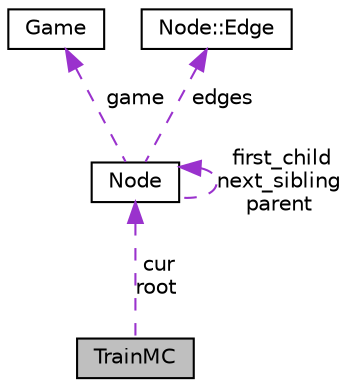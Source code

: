 digraph "TrainMC"
{
 // LATEX_PDF_SIZE
  edge [fontname="Helvetica",fontsize="10",labelfontname="Helvetica",labelfontsize="10"];
  node [fontname="Helvetica",fontsize="10",shape=record];
  Node1 [label="TrainMC",height=0.2,width=0.4,color="black", fillcolor="grey75", style="filled", fontcolor="black",tooltip=" "];
  Node2 -> Node1 [dir="back",color="darkorchid3",fontsize="10",style="dashed",label=" cur\nroot" ,fontname="Helvetica"];
  Node2 [label="Node",height=0.2,width=0.4,color="black", fillcolor="white", style="filled",URL="$classNode.html",tooltip=" "];
  Node2 -> Node2 [dir="back",color="darkorchid3",fontsize="10",style="dashed",label=" first_child\nnext_sibling\nparent" ,fontname="Helvetica"];
  Node3 -> Node2 [dir="back",color="darkorchid3",fontsize="10",style="dashed",label=" game" ,fontname="Helvetica"];
  Node3 [label="Game",height=0.2,width=0.4,color="black", fillcolor="white", style="filled",URL="$classGame.html",tooltip="Represents a Corintho game state."];
  Node4 -> Node2 [dir="back",color="darkorchid3",fontsize="10",style="dashed",label=" edges" ,fontname="Helvetica"];
  Node4 [label="Node::Edge",height=0.2,width=0.4,color="black", fillcolor="white", style="filled",URL="$structNode_1_1Edge.html",tooltip=" "];
}
